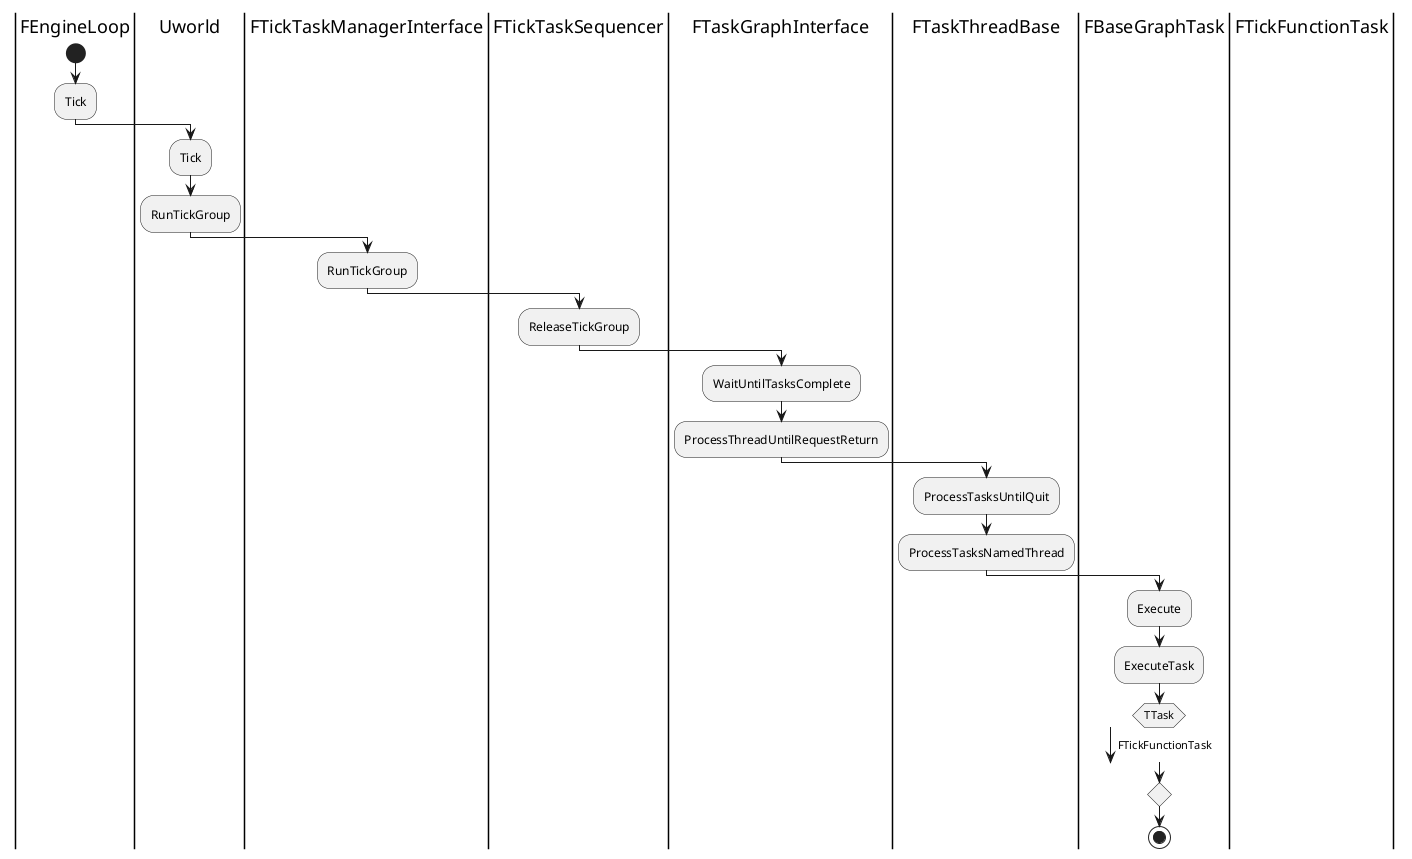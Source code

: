 @startuml
|FEngineLoop|
start
:Tick;

|Uworld|
:Tick;
:RunTickGroup;

|FTickTaskManagerInterface|
:RunTickGroup;

|FTickTaskSequencer|
:ReleaseTickGroup;

|FTaskGraphInterface|
:WaitUntilTasksComplete;
:ProcessThreadUntilRequestReturn;

|FTaskThreadBase|
:ProcessTasksUntilQuit;
:ProcessTasksNamedThread;

|FBaseGraphTask|
:Execute;
:ExecuteTask;

switch (TTask)
case ( FTickFunctionTask)
|FTickFunctionTask|
|FBaseGraphTask|
endswitch

stop
@enduml